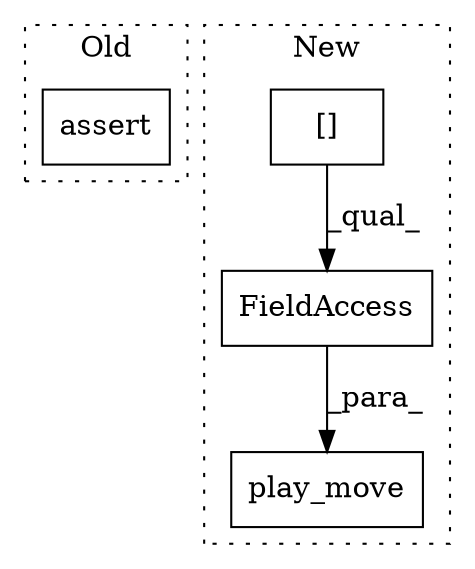 digraph G {
subgraph cluster0 {
1 [label="assert" a="32" s="4304,4372" l="21,1" shape="box"];
label = "Old";
style="dotted";
}
subgraph cluster1 {
2 [label="play_move" a="32" s="4573,4616" l="10,1" shape="box"];
3 [label="FieldAccess" a="22" s="4583" l="33" shape="box"];
4 [label="[]" a="2" s="4583,4605" l="20,1" shape="box"];
label = "New";
style="dotted";
}
3 -> 2 [label="_para_"];
4 -> 3 [label="_qual_"];
}